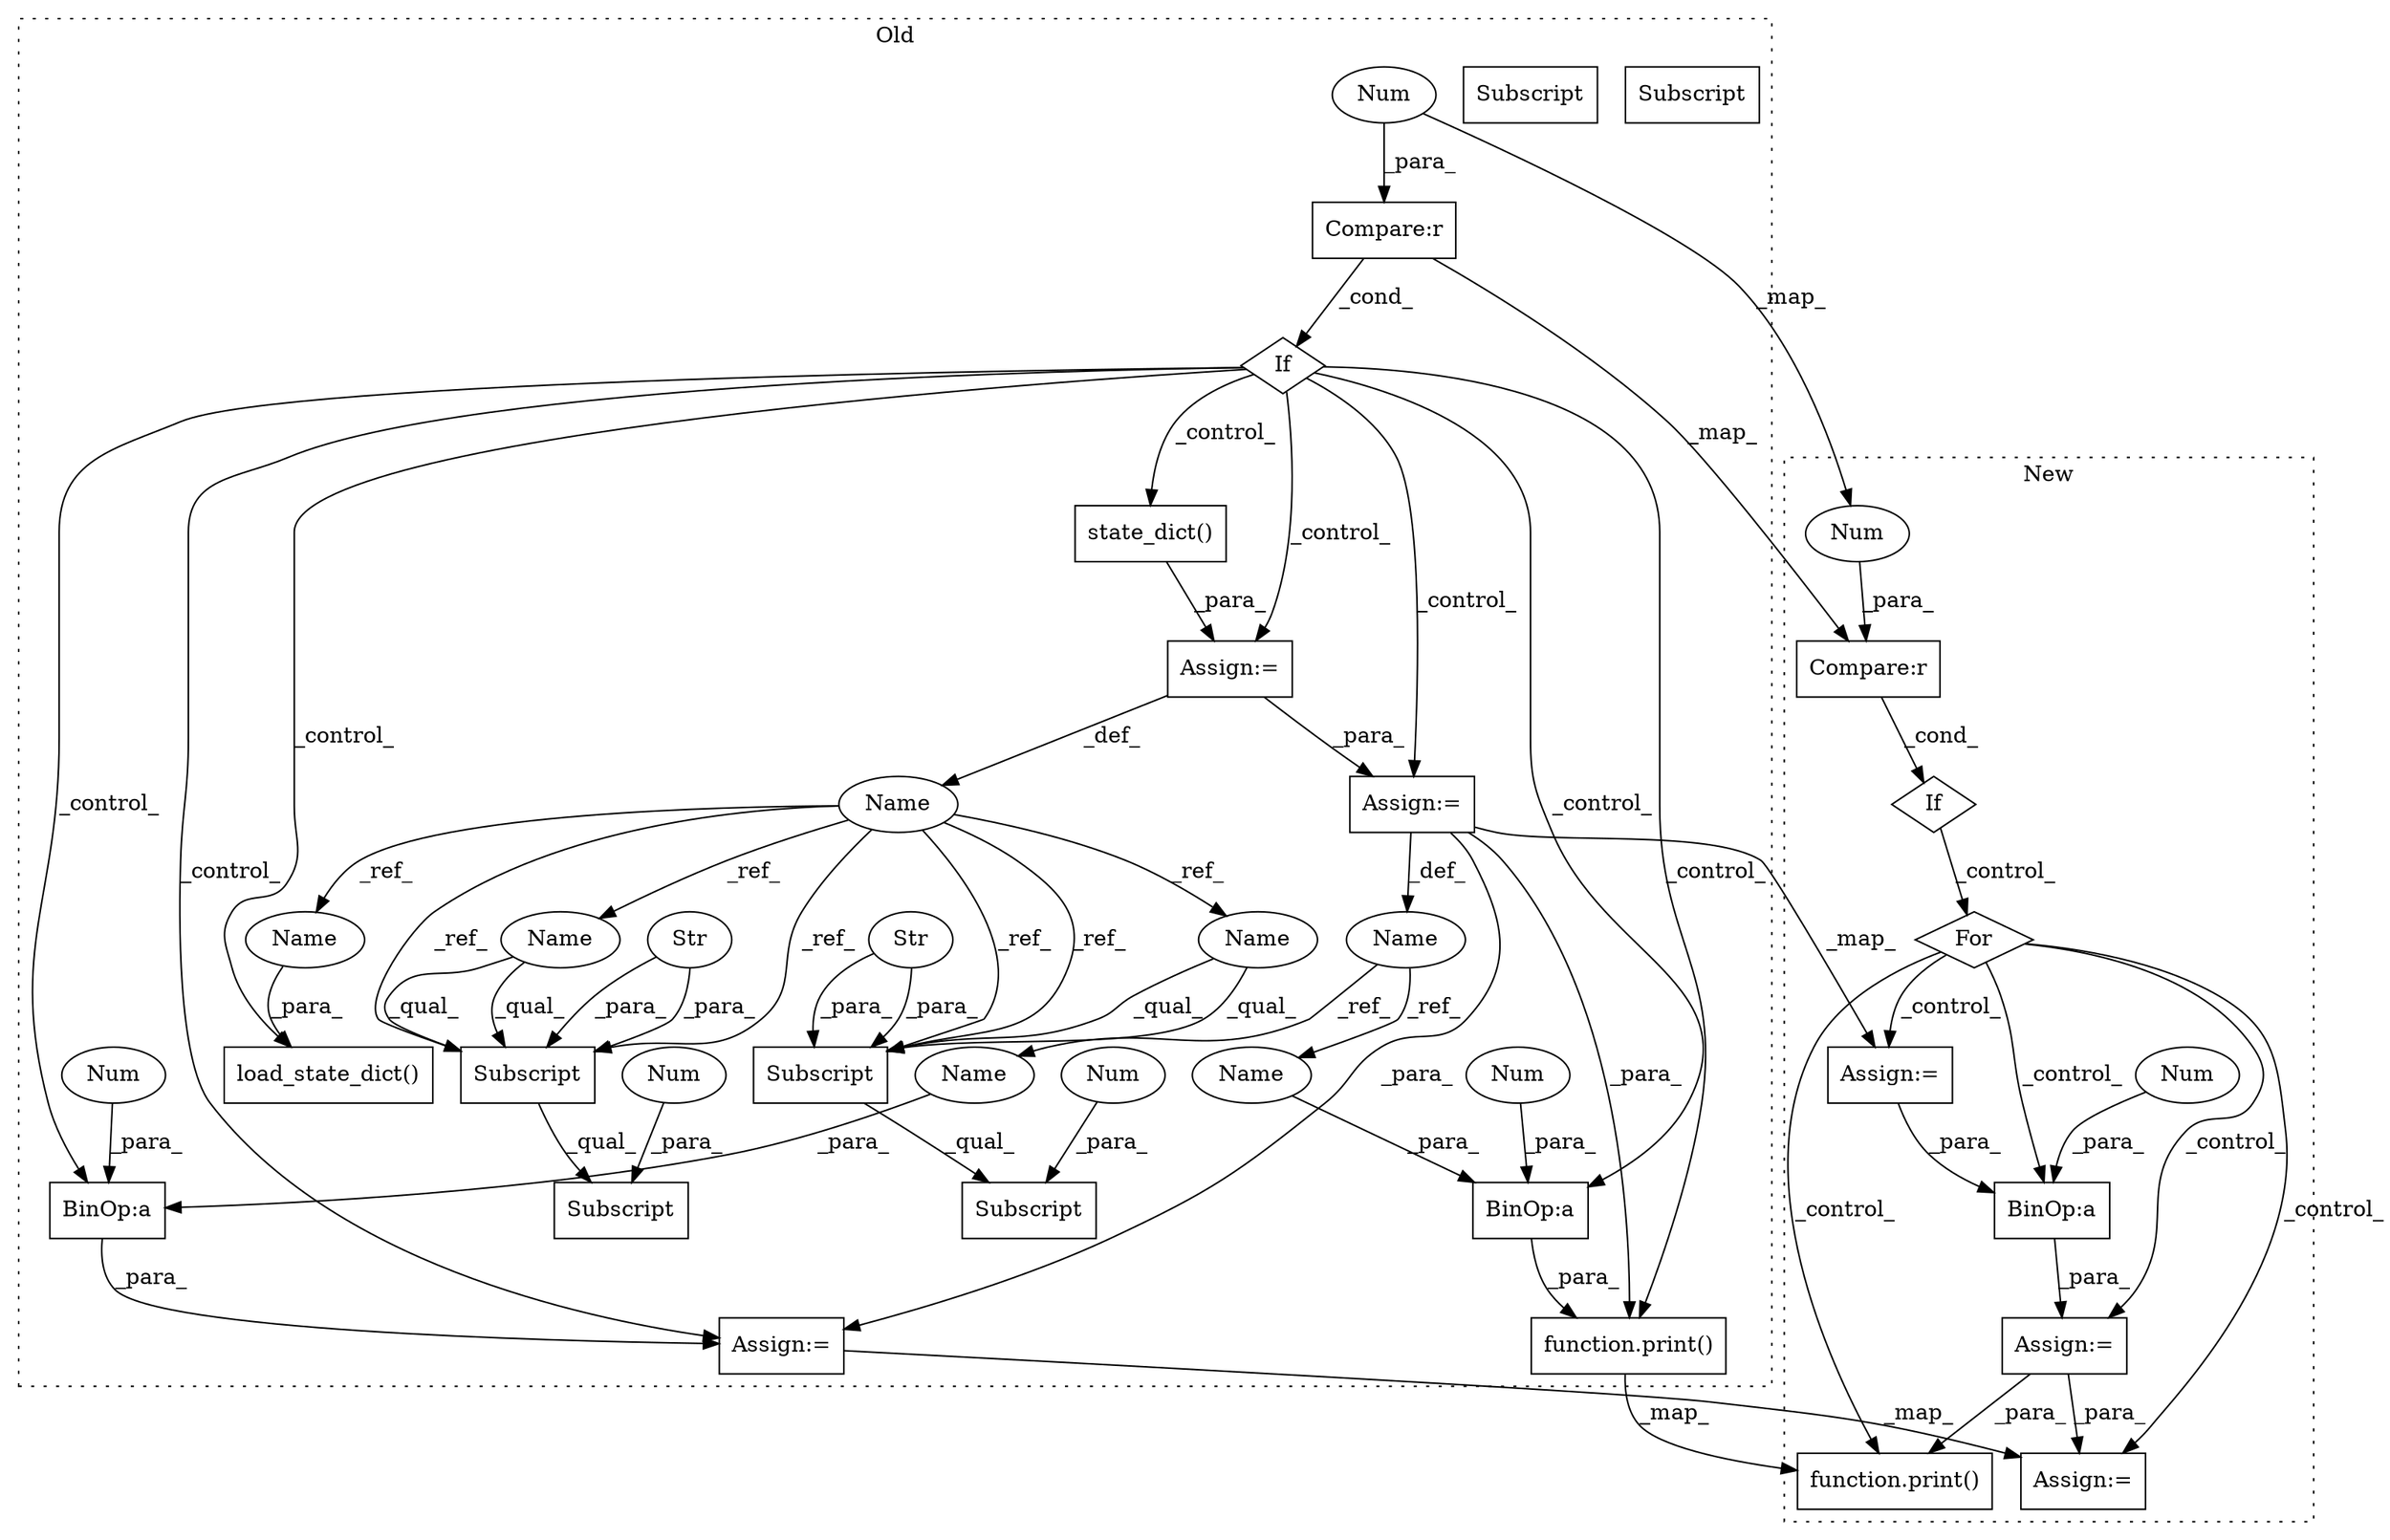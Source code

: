 digraph G {
subgraph cluster0 {
1 [label="state_dict()" a="75" s="3617" l="27" shape="box"];
4 [label="load_state_dict()" a="75" s="3909,3950" l="31,1" shape="box"];
6 [label="Name" a="87" s="3604" l="10" shape="ellipse"];
7 [label="Subscript" a="63" s="3670,0" l="26,0" shape="box"];
8 [label="BinOp:a" a="82" s="3793" l="3" shape="box"];
9 [label="BinOp:a" a="82" s="3883" l="3" shape="box"];
10 [label="Subscript" a="63" s="3670,0" l="29,0" shape="box"];
11 [label="Str" a="66" s="3681" l="14" shape="ellipse"];
12 [label="Subscript" a="63" s="3842,0" l="29,0" shape="box"];
13 [label="Name" a="87" s="3665" l="2" shape="ellipse"];
14 [label="Subscript" a="63" s="3842,0" l="26,0" shape="box"];
15 [label="Str" a="66" s="3853" l="14" shape="ellipse"];
16 [label="function.print()" a="75" s="3747,3799" l="6,1" shape="box"];
18 [label="Num" a="76" s="3697" l="1" shape="ellipse"];
19 [label="Num" a="76" s="3869" l="1" shape="ellipse"];
20 [label="Assign:=" a="68" s="3614" l="3" shape="box"];
22 [label="Assign:=" a="68" s="3667" l="3" shape="box"];
23 [label="Num" a="76" s="3880" l="3" shape="ellipse"];
24 [label="Num" a="76" s="3790" l="3" shape="ellipse"];
26 [label="If" a="96" s="3555" l="3" shape="diamond"];
28 [label="Compare:r" a="40" s="3558" l="24" shape="box"];
30 [label="Num" a="76" s="3581" l="1" shape="ellipse"];
32 [label="Assign:=" a="68" s="3877" l="3" shape="box"];
34 [label="Name" a="87" s="3796" l="2" shape="ellipse"];
35 [label="Name" a="87" s="3886" l="2" shape="ellipse"];
36 [label="Name" a="87" s="3842" l="10" shape="ellipse"];
37 [label="Subscript" a="63" s="3670,0" l="26,0" shape="box"];
38 [label="Name" a="87" s="3940" l="10" shape="ellipse"];
39 [label="Name" a="87" s="3670" l="10" shape="ellipse"];
40 [label="Subscript" a="63" s="3842,0" l="26,0" shape="box"];
label = "Old";
style="dotted";
}
subgraph cluster1 {
2 [label="For" a="107" s="3604,3650" l="4,26" shape="diamond"];
3 [label="Assign:=" a="68" s="3730" l="3" shape="box"];
5 [label="BinOp:a" a="82" s="3736" l="3" shape="box"];
17 [label="function.print()" a="75" s="3771,3822" l="6,1" shape="box"];
21 [label="Assign:=" a="68" s="3683" l="3" shape="box"];
25 [label="Num" a="76" s="3733" l="3" shape="ellipse"];
27 [label="If" a="96" s="3555" l="3" shape="diamond"];
29 [label="Compare:r" a="40" s="3558" l="24" shape="box"];
31 [label="Num" a="76" s="3581" l="1" shape="ellipse"];
33 [label="Assign:=" a="68" s="3865" l="3" shape="box"];
label = "New";
style="dotted";
}
1 -> 20 [label="_para_"];
2 -> 21 [label="_control_"];
2 -> 5 [label="_control_"];
2 -> 3 [label="_control_"];
2 -> 33 [label="_control_"];
2 -> 17 [label="_control_"];
3 -> 17 [label="_para_"];
3 -> 33 [label="_para_"];
5 -> 3 [label="_para_"];
6 -> 38 [label="_ref_"];
6 -> 37 [label="_ref_"];
6 -> 40 [label="_ref_"];
6 -> 40 [label="_ref_"];
6 -> 37 [label="_ref_"];
6 -> 39 [label="_ref_"];
6 -> 36 [label="_ref_"];
8 -> 16 [label="_para_"];
9 -> 32 [label="_para_"];
11 -> 37 [label="_para_"];
11 -> 37 [label="_para_"];
13 -> 35 [label="_ref_"];
13 -> 34 [label="_ref_"];
15 -> 40 [label="_para_"];
15 -> 40 [label="_para_"];
16 -> 17 [label="_map_"];
18 -> 10 [label="_para_"];
19 -> 12 [label="_para_"];
20 -> 22 [label="_para_"];
20 -> 6 [label="_def_"];
21 -> 5 [label="_para_"];
22 -> 32 [label="_para_"];
22 -> 13 [label="_def_"];
22 -> 16 [label="_para_"];
22 -> 21 [label="_map_"];
23 -> 9 [label="_para_"];
24 -> 8 [label="_para_"];
25 -> 5 [label="_para_"];
26 -> 8 [label="_control_"];
26 -> 20 [label="_control_"];
26 -> 32 [label="_control_"];
26 -> 1 [label="_control_"];
26 -> 22 [label="_control_"];
26 -> 4 [label="_control_"];
26 -> 9 [label="_control_"];
26 -> 16 [label="_control_"];
27 -> 2 [label="_control_"];
28 -> 29 [label="_map_"];
28 -> 26 [label="_cond_"];
29 -> 27 [label="_cond_"];
30 -> 28 [label="_para_"];
30 -> 31 [label="_map_"];
31 -> 29 [label="_para_"];
32 -> 33 [label="_map_"];
34 -> 8 [label="_para_"];
35 -> 9 [label="_para_"];
36 -> 40 [label="_qual_"];
36 -> 40 [label="_qual_"];
37 -> 10 [label="_qual_"];
38 -> 4 [label="_para_"];
39 -> 37 [label="_qual_"];
39 -> 37 [label="_qual_"];
40 -> 12 [label="_qual_"];
}